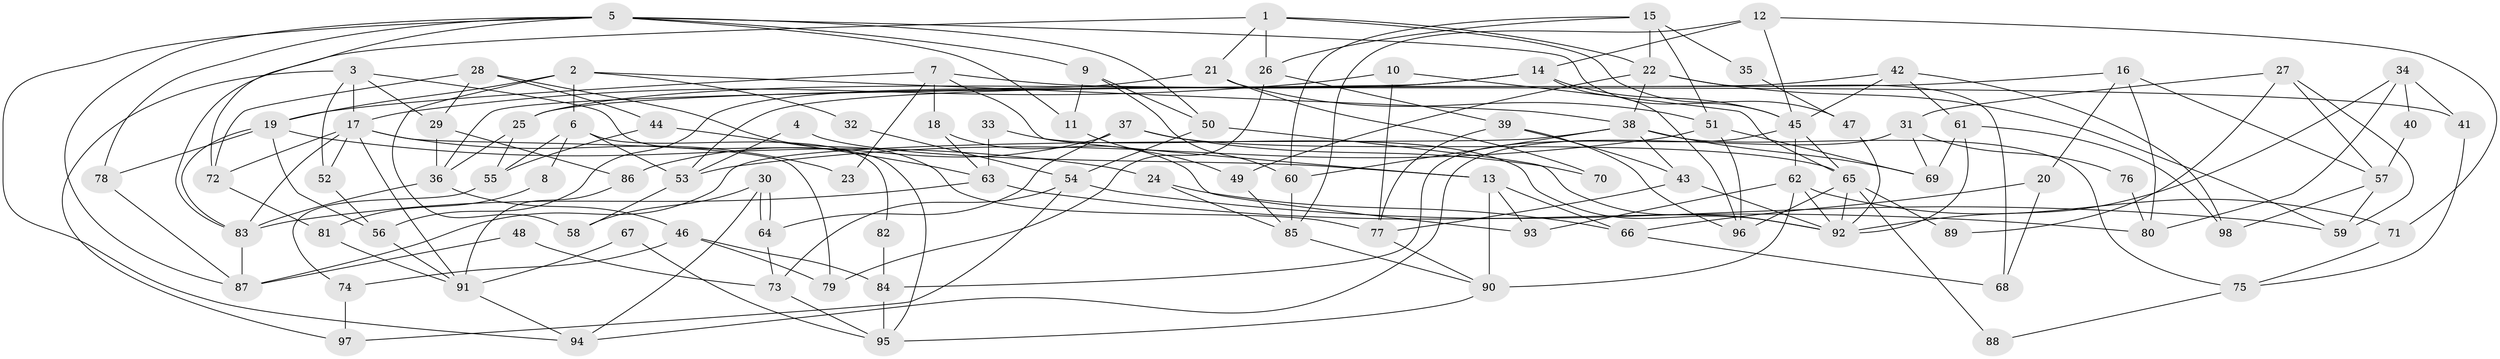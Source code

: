 // coarse degree distribution, {7: 0.109375, 5: 0.171875, 2: 0.1875, 13: 0.015625, 4: 0.140625, 3: 0.125, 9: 0.046875, 6: 0.140625, 8: 0.0625}
// Generated by graph-tools (version 1.1) at 2025/24/03/03/25 07:24:04]
// undirected, 98 vertices, 196 edges
graph export_dot {
graph [start="1"]
  node [color=gray90,style=filled];
  1;
  2;
  3;
  4;
  5;
  6;
  7;
  8;
  9;
  10;
  11;
  12;
  13;
  14;
  15;
  16;
  17;
  18;
  19;
  20;
  21;
  22;
  23;
  24;
  25;
  26;
  27;
  28;
  29;
  30;
  31;
  32;
  33;
  34;
  35;
  36;
  37;
  38;
  39;
  40;
  41;
  42;
  43;
  44;
  45;
  46;
  47;
  48;
  49;
  50;
  51;
  52;
  53;
  54;
  55;
  56;
  57;
  58;
  59;
  60;
  61;
  62;
  63;
  64;
  65;
  66;
  67;
  68;
  69;
  70;
  71;
  72;
  73;
  74;
  75;
  76;
  77;
  78;
  79;
  80;
  81;
  82;
  83;
  84;
  85;
  86;
  87;
  88;
  89;
  90;
  91;
  92;
  93;
  94;
  95;
  96;
  97;
  98;
  1 -- 26;
  1 -- 22;
  1 -- 21;
  1 -- 47;
  1 -- 83;
  2 -- 19;
  2 -- 38;
  2 -- 6;
  2 -- 32;
  2 -- 58;
  3 -- 17;
  3 -- 95;
  3 -- 29;
  3 -- 52;
  3 -- 97;
  4 -- 53;
  4 -- 13;
  5 -- 45;
  5 -- 78;
  5 -- 9;
  5 -- 11;
  5 -- 50;
  5 -- 72;
  5 -- 87;
  5 -- 94;
  6 -- 55;
  6 -- 8;
  6 -- 53;
  6 -- 82;
  7 -- 13;
  7 -- 19;
  7 -- 18;
  7 -- 23;
  7 -- 41;
  8 -- 81;
  9 -- 50;
  9 -- 11;
  9 -- 60;
  10 -- 77;
  10 -- 65;
  10 -- 17;
  11 -- 49;
  12 -- 45;
  12 -- 14;
  12 -- 71;
  12 -- 85;
  13 -- 93;
  13 -- 66;
  13 -- 90;
  14 -- 96;
  14 -- 36;
  14 -- 25;
  14 -- 45;
  15 -- 51;
  15 -- 22;
  15 -- 26;
  15 -- 35;
  15 -- 60;
  16 -- 80;
  16 -- 25;
  16 -- 20;
  16 -- 57;
  17 -- 52;
  17 -- 23;
  17 -- 72;
  17 -- 79;
  17 -- 83;
  17 -- 91;
  18 -- 63;
  18 -- 93;
  19 -- 83;
  19 -- 56;
  19 -- 24;
  19 -- 78;
  20 -- 66;
  20 -- 68;
  21 -- 51;
  21 -- 56;
  21 -- 70;
  22 -- 38;
  22 -- 49;
  22 -- 59;
  22 -- 68;
  24 -- 85;
  24 -- 66;
  25 -- 36;
  25 -- 55;
  26 -- 39;
  26 -- 79;
  27 -- 31;
  27 -- 59;
  27 -- 57;
  27 -- 89;
  28 -- 72;
  28 -- 29;
  28 -- 44;
  28 -- 77;
  29 -- 36;
  29 -- 86;
  30 -- 64;
  30 -- 64;
  30 -- 58;
  30 -- 94;
  31 -- 94;
  31 -- 69;
  31 -- 76;
  32 -- 54;
  33 -- 92;
  33 -- 63;
  34 -- 92;
  34 -- 41;
  34 -- 40;
  34 -- 80;
  35 -- 47;
  36 -- 46;
  36 -- 83;
  37 -- 86;
  37 -- 65;
  37 -- 64;
  37 -- 70;
  38 -- 60;
  38 -- 87;
  38 -- 43;
  38 -- 69;
  38 -- 75;
  39 -- 77;
  39 -- 43;
  39 -- 96;
  40 -- 57;
  41 -- 75;
  42 -- 45;
  42 -- 98;
  42 -- 53;
  42 -- 61;
  43 -- 77;
  43 -- 92;
  44 -- 55;
  44 -- 63;
  45 -- 62;
  45 -- 65;
  45 -- 84;
  46 -- 84;
  46 -- 79;
  46 -- 74;
  47 -- 92;
  48 -- 73;
  48 -- 87;
  49 -- 85;
  50 -- 92;
  50 -- 54;
  51 -- 53;
  51 -- 96;
  51 -- 69;
  52 -- 56;
  53 -- 58;
  54 -- 59;
  54 -- 73;
  54 -- 97;
  55 -- 74;
  56 -- 91;
  57 -- 59;
  57 -- 98;
  60 -- 85;
  61 -- 69;
  61 -- 92;
  61 -- 98;
  62 -- 92;
  62 -- 90;
  62 -- 71;
  62 -- 93;
  63 -- 83;
  63 -- 80;
  64 -- 73;
  65 -- 92;
  65 -- 88;
  65 -- 89;
  65 -- 96;
  66 -- 68;
  67 -- 91;
  67 -- 95;
  71 -- 75;
  72 -- 81;
  73 -- 95;
  74 -- 97;
  75 -- 88;
  76 -- 80;
  77 -- 90;
  78 -- 87;
  81 -- 91;
  82 -- 84;
  83 -- 87;
  84 -- 95;
  85 -- 90;
  86 -- 91;
  90 -- 95;
  91 -- 94;
}
